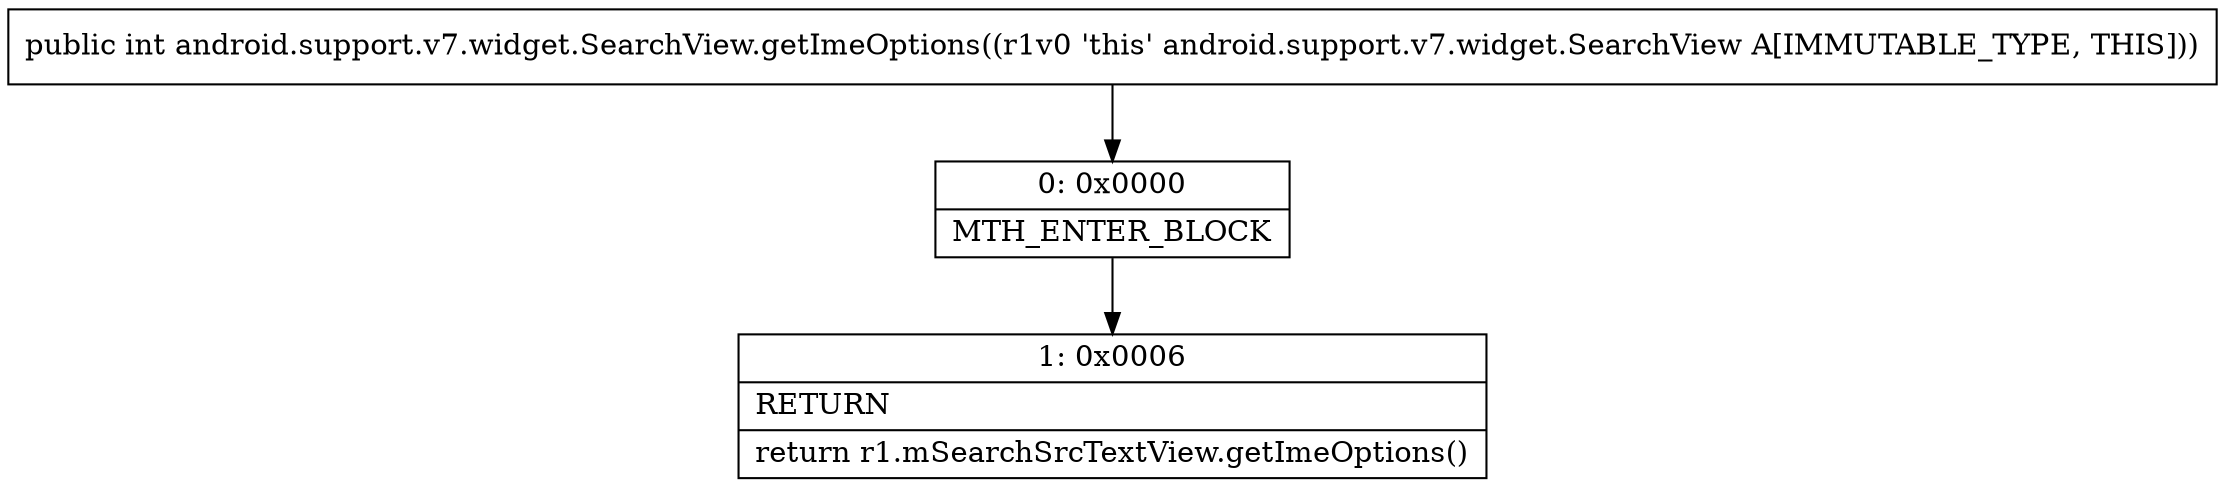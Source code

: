 digraph "CFG forandroid.support.v7.widget.SearchView.getImeOptions()I" {
Node_0 [shape=record,label="{0\:\ 0x0000|MTH_ENTER_BLOCK\l}"];
Node_1 [shape=record,label="{1\:\ 0x0006|RETURN\l|return r1.mSearchSrcTextView.getImeOptions()\l}"];
MethodNode[shape=record,label="{public int android.support.v7.widget.SearchView.getImeOptions((r1v0 'this' android.support.v7.widget.SearchView A[IMMUTABLE_TYPE, THIS])) }"];
MethodNode -> Node_0;
Node_0 -> Node_1;
}

